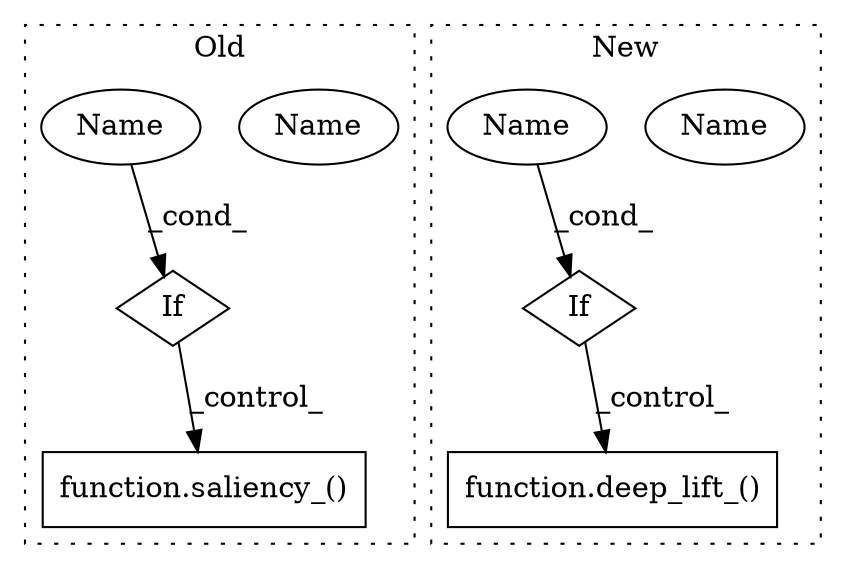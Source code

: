 digraph G {
subgraph cluster0 {
1 [label="function.saliency_()" a="75" s="12137,12200" l="10,1" shape="box"];
3 [label="If" a="96" s="12112" l="3" shape="diamond"];
6 [label="Name" a="87" s="12115" l="8" shape="ellipse"];
7 [label="Name" a="87" s="12115" l="8" shape="ellipse"];
label = "Old";
style="dotted";
}
subgraph cluster1 {
2 [label="function.deep_lift_()" a="75" s="14713,14777" l="11,28" shape="box"];
4 [label="If" a="96" s="14687" l="3" shape="diamond"];
5 [label="Name" a="87" s="14690" l="9" shape="ellipse"];
8 [label="Name" a="87" s="14690" l="9" shape="ellipse"];
label = "New";
style="dotted";
}
3 -> 1 [label="_control_"];
4 -> 2 [label="_control_"];
7 -> 3 [label="_cond_"];
8 -> 4 [label="_cond_"];
}